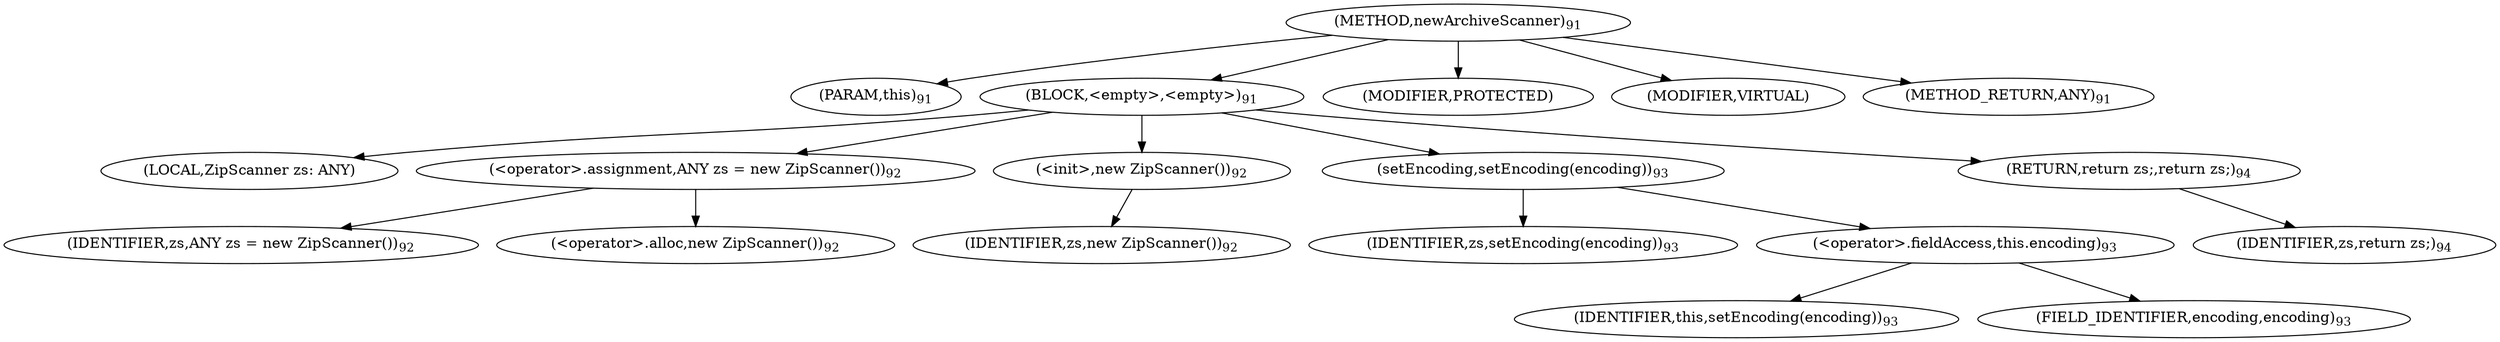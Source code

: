 digraph "newArchiveScanner" {  
"131" [label = <(METHOD,newArchiveScanner)<SUB>91</SUB>> ]
"132" [label = <(PARAM,this)<SUB>91</SUB>> ]
"133" [label = <(BLOCK,&lt;empty&gt;,&lt;empty&gt;)<SUB>91</SUB>> ]
"17" [label = <(LOCAL,ZipScanner zs: ANY)> ]
"134" [label = <(&lt;operator&gt;.assignment,ANY zs = new ZipScanner())<SUB>92</SUB>> ]
"135" [label = <(IDENTIFIER,zs,ANY zs = new ZipScanner())<SUB>92</SUB>> ]
"136" [label = <(&lt;operator&gt;.alloc,new ZipScanner())<SUB>92</SUB>> ]
"137" [label = <(&lt;init&gt;,new ZipScanner())<SUB>92</SUB>> ]
"16" [label = <(IDENTIFIER,zs,new ZipScanner())<SUB>92</SUB>> ]
"138" [label = <(setEncoding,setEncoding(encoding))<SUB>93</SUB>> ]
"139" [label = <(IDENTIFIER,zs,setEncoding(encoding))<SUB>93</SUB>> ]
"140" [label = <(&lt;operator&gt;.fieldAccess,this.encoding)<SUB>93</SUB>> ]
"141" [label = <(IDENTIFIER,this,setEncoding(encoding))<SUB>93</SUB>> ]
"142" [label = <(FIELD_IDENTIFIER,encoding,encoding)<SUB>93</SUB>> ]
"143" [label = <(RETURN,return zs;,return zs;)<SUB>94</SUB>> ]
"144" [label = <(IDENTIFIER,zs,return zs;)<SUB>94</SUB>> ]
"145" [label = <(MODIFIER,PROTECTED)> ]
"146" [label = <(MODIFIER,VIRTUAL)> ]
"147" [label = <(METHOD_RETURN,ANY)<SUB>91</SUB>> ]
  "131" -> "132" 
  "131" -> "133" 
  "131" -> "145" 
  "131" -> "146" 
  "131" -> "147" 
  "133" -> "17" 
  "133" -> "134" 
  "133" -> "137" 
  "133" -> "138" 
  "133" -> "143" 
  "134" -> "135" 
  "134" -> "136" 
  "137" -> "16" 
  "138" -> "139" 
  "138" -> "140" 
  "140" -> "141" 
  "140" -> "142" 
  "143" -> "144" 
}
